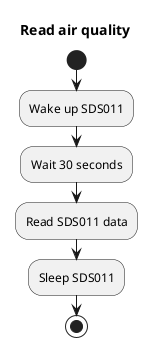 @startuml

title Read air quality

start

:Wake up SDS011;
:Wait 30 seconds;
:Read SDS011 data;
:Sleep SDS011;

stop

@enduml
